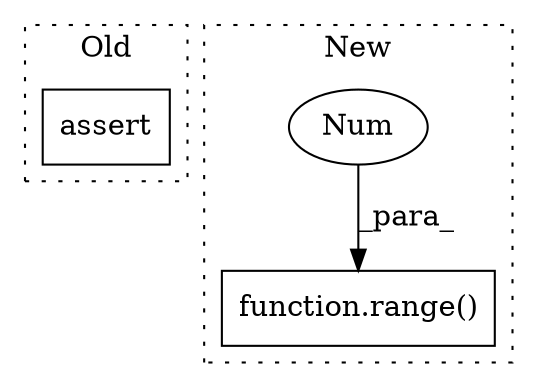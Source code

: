 digraph G {
subgraph cluster0 {
1 [label="assert" a="65" s="10975" l="7" shape="box"];
label = "Old";
style="dotted";
}
subgraph cluster1 {
2 [label="function.range()" a="75" s="11292,11307" l="6,1" shape="box"];
3 [label="Num" a="76" s="11298" l="1" shape="ellipse"];
label = "New";
style="dotted";
}
3 -> 2 [label="_para_"];
}